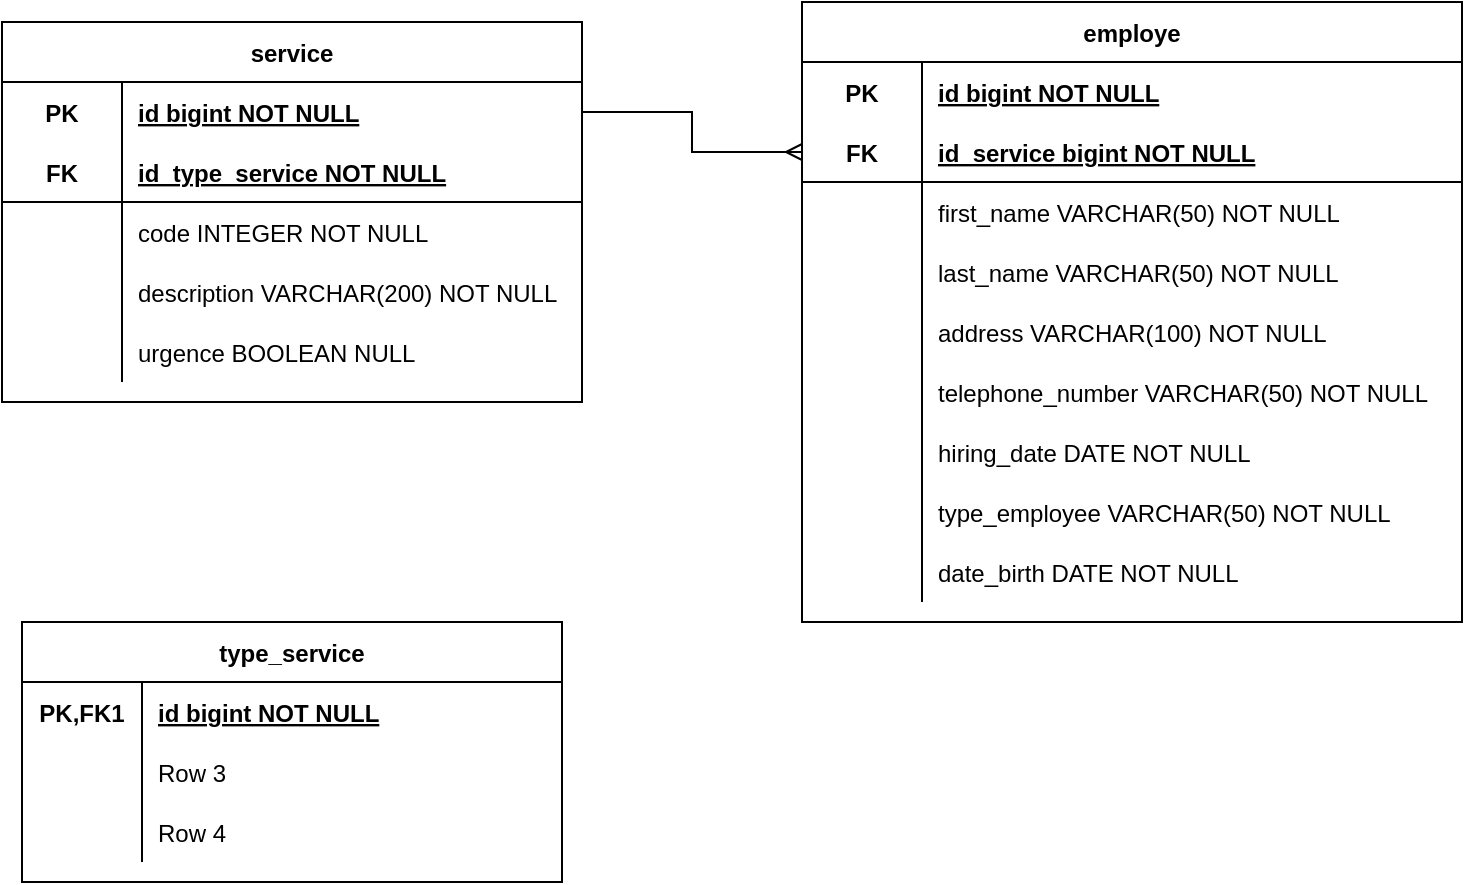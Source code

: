 <mxfile version="14.9.3" type="github">
  <diagram id="R2lEEEUBdFMjLlhIrx00" name="Page-1">
    <mxGraphModel dx="2272" dy="705" grid="1" gridSize="10" guides="1" tooltips="1" connect="1" arrows="1" fold="1" page="1" pageScale="1" pageWidth="850" pageHeight="1100" math="0" shadow="0" extFonts="Permanent Marker^https://fonts.googleapis.com/css?family=Permanent+Marker">
      <root>
        <mxCell id="0" />
        <mxCell id="1" parent="0" />
        <mxCell id="S0gjLGhWarH3GufDuR3c-13" value="employe" style="shape=table;startSize=30;container=1;collapsible=1;childLayout=tableLayout;fixedRows=1;rowLines=0;fontStyle=1;align=center;resizeLast=1;" vertex="1" parent="1">
          <mxGeometry x="170" y="100" width="330" height="310" as="geometry" />
        </mxCell>
        <mxCell id="S0gjLGhWarH3GufDuR3c-14" value="" style="shape=partialRectangle;collapsible=0;dropTarget=0;pointerEvents=0;fillColor=none;top=0;left=0;bottom=0;right=0;points=[[0,0.5],[1,0.5]];portConstraint=eastwest;" vertex="1" parent="S0gjLGhWarH3GufDuR3c-13">
          <mxGeometry y="30" width="330" height="30" as="geometry" />
        </mxCell>
        <mxCell id="S0gjLGhWarH3GufDuR3c-15" value="PK" style="shape=partialRectangle;connectable=0;fillColor=none;top=0;left=0;bottom=0;right=0;fontStyle=1;overflow=hidden;" vertex="1" parent="S0gjLGhWarH3GufDuR3c-14">
          <mxGeometry width="60" height="30" as="geometry" />
        </mxCell>
        <mxCell id="S0gjLGhWarH3GufDuR3c-16" value="id bigint NOT NULL" style="shape=partialRectangle;connectable=0;fillColor=none;top=0;left=0;bottom=0;right=0;align=left;spacingLeft=6;fontStyle=5;overflow=hidden;" vertex="1" parent="S0gjLGhWarH3GufDuR3c-14">
          <mxGeometry x="60" width="270" height="30" as="geometry" />
        </mxCell>
        <mxCell id="S0gjLGhWarH3GufDuR3c-17" value="" style="shape=partialRectangle;collapsible=0;dropTarget=0;pointerEvents=0;fillColor=none;top=0;left=0;bottom=1;right=0;points=[[0,0.5],[1,0.5]];portConstraint=eastwest;" vertex="1" parent="S0gjLGhWarH3GufDuR3c-13">
          <mxGeometry y="60" width="330" height="30" as="geometry" />
        </mxCell>
        <mxCell id="S0gjLGhWarH3GufDuR3c-18" value="FK" style="shape=partialRectangle;connectable=0;fillColor=none;top=0;left=0;bottom=0;right=0;fontStyle=1;overflow=hidden;" vertex="1" parent="S0gjLGhWarH3GufDuR3c-17">
          <mxGeometry width="60" height="30" as="geometry" />
        </mxCell>
        <mxCell id="S0gjLGhWarH3GufDuR3c-19" value="	id_service bigint NOT NULL" style="shape=partialRectangle;connectable=0;fillColor=none;top=0;left=0;bottom=0;right=0;align=left;spacingLeft=6;fontStyle=5;overflow=hidden;" vertex="1" parent="S0gjLGhWarH3GufDuR3c-17">
          <mxGeometry x="60" width="270" height="30" as="geometry" />
        </mxCell>
        <mxCell id="S0gjLGhWarH3GufDuR3c-20" value="" style="shape=partialRectangle;collapsible=0;dropTarget=0;pointerEvents=0;fillColor=none;top=0;left=0;bottom=0;right=0;points=[[0,0.5],[1,0.5]];portConstraint=eastwest;" vertex="1" parent="S0gjLGhWarH3GufDuR3c-13">
          <mxGeometry y="90" width="330" height="30" as="geometry" />
        </mxCell>
        <mxCell id="S0gjLGhWarH3GufDuR3c-21" value="" style="shape=partialRectangle;connectable=0;fillColor=none;top=0;left=0;bottom=0;right=0;editable=1;overflow=hidden;" vertex="1" parent="S0gjLGhWarH3GufDuR3c-20">
          <mxGeometry width="60" height="30" as="geometry" />
        </mxCell>
        <mxCell id="S0gjLGhWarH3GufDuR3c-22" value="first_name VARCHAR(50) NOT NULL" style="shape=partialRectangle;connectable=0;fillColor=none;top=0;left=0;bottom=0;right=0;align=left;spacingLeft=6;overflow=hidden;" vertex="1" parent="S0gjLGhWarH3GufDuR3c-20">
          <mxGeometry x="60" width="270" height="30" as="geometry" />
        </mxCell>
        <mxCell id="S0gjLGhWarH3GufDuR3c-26" value="" style="shape=partialRectangle;collapsible=0;dropTarget=0;pointerEvents=0;fillColor=none;top=0;left=0;bottom=0;right=0;points=[[0,0.5],[1,0.5]];portConstraint=eastwest;" vertex="1" parent="S0gjLGhWarH3GufDuR3c-13">
          <mxGeometry y="120" width="330" height="30" as="geometry" />
        </mxCell>
        <mxCell id="S0gjLGhWarH3GufDuR3c-27" value="" style="shape=partialRectangle;connectable=0;fillColor=none;top=0;left=0;bottom=0;right=0;editable=1;overflow=hidden;" vertex="1" parent="S0gjLGhWarH3GufDuR3c-26">
          <mxGeometry width="60" height="30" as="geometry" />
        </mxCell>
        <mxCell id="S0gjLGhWarH3GufDuR3c-28" value="last_name VARCHAR(50) NOT NULL" style="shape=partialRectangle;connectable=0;fillColor=none;top=0;left=0;bottom=0;right=0;align=left;spacingLeft=6;overflow=hidden;" vertex="1" parent="S0gjLGhWarH3GufDuR3c-26">
          <mxGeometry x="60" width="270" height="30" as="geometry" />
        </mxCell>
        <mxCell id="S0gjLGhWarH3GufDuR3c-29" value="" style="shape=partialRectangle;collapsible=0;dropTarget=0;pointerEvents=0;fillColor=none;top=0;left=0;bottom=0;right=0;points=[[0,0.5],[1,0.5]];portConstraint=eastwest;" vertex="1" parent="S0gjLGhWarH3GufDuR3c-13">
          <mxGeometry y="150" width="330" height="30" as="geometry" />
        </mxCell>
        <mxCell id="S0gjLGhWarH3GufDuR3c-30" value="" style="shape=partialRectangle;connectable=0;fillColor=none;top=0;left=0;bottom=0;right=0;editable=1;overflow=hidden;" vertex="1" parent="S0gjLGhWarH3GufDuR3c-29">
          <mxGeometry width="60" height="30" as="geometry" />
        </mxCell>
        <mxCell id="S0gjLGhWarH3GufDuR3c-31" value="address VARCHAR(100) NOT NULL" style="shape=partialRectangle;connectable=0;fillColor=none;top=0;left=0;bottom=0;right=0;align=left;spacingLeft=6;overflow=hidden;" vertex="1" parent="S0gjLGhWarH3GufDuR3c-29">
          <mxGeometry x="60" width="270" height="30" as="geometry" />
        </mxCell>
        <mxCell id="S0gjLGhWarH3GufDuR3c-32" value="" style="shape=partialRectangle;collapsible=0;dropTarget=0;pointerEvents=0;fillColor=none;top=0;left=0;bottom=0;right=0;points=[[0,0.5],[1,0.5]];portConstraint=eastwest;" vertex="1" parent="S0gjLGhWarH3GufDuR3c-13">
          <mxGeometry y="180" width="330" height="30" as="geometry" />
        </mxCell>
        <mxCell id="S0gjLGhWarH3GufDuR3c-33" value="" style="shape=partialRectangle;connectable=0;fillColor=none;top=0;left=0;bottom=0;right=0;editable=1;overflow=hidden;" vertex="1" parent="S0gjLGhWarH3GufDuR3c-32">
          <mxGeometry width="60" height="30" as="geometry" />
        </mxCell>
        <mxCell id="S0gjLGhWarH3GufDuR3c-34" value="telephone_number VARCHAR(50) NOT NULL" style="shape=partialRectangle;connectable=0;fillColor=none;top=0;left=0;bottom=0;right=0;align=left;spacingLeft=6;overflow=hidden;" vertex="1" parent="S0gjLGhWarH3GufDuR3c-32">
          <mxGeometry x="60" width="270" height="30" as="geometry" />
        </mxCell>
        <mxCell id="S0gjLGhWarH3GufDuR3c-35" value="" style="shape=partialRectangle;collapsible=0;dropTarget=0;pointerEvents=0;fillColor=none;top=0;left=0;bottom=0;right=0;points=[[0,0.5],[1,0.5]];portConstraint=eastwest;" vertex="1" parent="S0gjLGhWarH3GufDuR3c-13">
          <mxGeometry y="210" width="330" height="30" as="geometry" />
        </mxCell>
        <mxCell id="S0gjLGhWarH3GufDuR3c-36" value="" style="shape=partialRectangle;connectable=0;fillColor=none;top=0;left=0;bottom=0;right=0;editable=1;overflow=hidden;" vertex="1" parent="S0gjLGhWarH3GufDuR3c-35">
          <mxGeometry width="60" height="30" as="geometry" />
        </mxCell>
        <mxCell id="S0gjLGhWarH3GufDuR3c-37" value="hiring_date DATE NOT NULL" style="shape=partialRectangle;connectable=0;fillColor=none;top=0;left=0;bottom=0;right=0;align=left;spacingLeft=6;overflow=hidden;" vertex="1" parent="S0gjLGhWarH3GufDuR3c-35">
          <mxGeometry x="60" width="270" height="30" as="geometry" />
        </mxCell>
        <mxCell id="S0gjLGhWarH3GufDuR3c-38" value="" style="shape=partialRectangle;collapsible=0;dropTarget=0;pointerEvents=0;fillColor=none;top=0;left=0;bottom=0;right=0;points=[[0,0.5],[1,0.5]];portConstraint=eastwest;" vertex="1" parent="S0gjLGhWarH3GufDuR3c-13">
          <mxGeometry y="240" width="330" height="30" as="geometry" />
        </mxCell>
        <mxCell id="S0gjLGhWarH3GufDuR3c-39" value="" style="shape=partialRectangle;connectable=0;fillColor=none;top=0;left=0;bottom=0;right=0;editable=1;overflow=hidden;" vertex="1" parent="S0gjLGhWarH3GufDuR3c-38">
          <mxGeometry width="60" height="30" as="geometry" />
        </mxCell>
        <mxCell id="S0gjLGhWarH3GufDuR3c-40" value="type_employee VARCHAR(50) NOT NULL" style="shape=partialRectangle;connectable=0;fillColor=none;top=0;left=0;bottom=0;right=0;align=left;spacingLeft=6;overflow=hidden;" vertex="1" parent="S0gjLGhWarH3GufDuR3c-38">
          <mxGeometry x="60" width="270" height="30" as="geometry" />
        </mxCell>
        <mxCell id="S0gjLGhWarH3GufDuR3c-23" value="" style="shape=partialRectangle;collapsible=0;dropTarget=0;pointerEvents=0;fillColor=none;top=0;left=0;bottom=0;right=0;points=[[0,0.5],[1,0.5]];portConstraint=eastwest;" vertex="1" parent="S0gjLGhWarH3GufDuR3c-13">
          <mxGeometry y="270" width="330" height="30" as="geometry" />
        </mxCell>
        <mxCell id="S0gjLGhWarH3GufDuR3c-24" value="" style="shape=partialRectangle;connectable=0;fillColor=none;top=0;left=0;bottom=0;right=0;editable=1;overflow=hidden;" vertex="1" parent="S0gjLGhWarH3GufDuR3c-23">
          <mxGeometry width="60" height="30" as="geometry" />
        </mxCell>
        <mxCell id="S0gjLGhWarH3GufDuR3c-25" value="date_birth DATE NOT NULL" style="shape=partialRectangle;connectable=0;fillColor=none;top=0;left=0;bottom=0;right=0;align=left;spacingLeft=6;overflow=hidden;" vertex="1" parent="S0gjLGhWarH3GufDuR3c-23">
          <mxGeometry x="60" width="270" height="30" as="geometry" />
        </mxCell>
        <mxCell id="S0gjLGhWarH3GufDuR3c-41" value="service" style="shape=table;startSize=30;container=1;collapsible=1;childLayout=tableLayout;fixedRows=1;rowLines=0;fontStyle=1;align=center;resizeLast=1;" vertex="1" parent="1">
          <mxGeometry x="-230" y="110" width="290" height="190" as="geometry" />
        </mxCell>
        <mxCell id="S0gjLGhWarH3GufDuR3c-42" value="" style="shape=partialRectangle;collapsible=0;dropTarget=0;pointerEvents=0;fillColor=none;top=0;left=0;bottom=0;right=0;points=[[0,0.5],[1,0.5]];portConstraint=eastwest;" vertex="1" parent="S0gjLGhWarH3GufDuR3c-41">
          <mxGeometry y="30" width="290" height="30" as="geometry" />
        </mxCell>
        <mxCell id="S0gjLGhWarH3GufDuR3c-43" value="PK" style="shape=partialRectangle;connectable=0;fillColor=none;top=0;left=0;bottom=0;right=0;fontStyle=1;overflow=hidden;" vertex="1" parent="S0gjLGhWarH3GufDuR3c-42">
          <mxGeometry width="60" height="30" as="geometry" />
        </mxCell>
        <mxCell id="S0gjLGhWarH3GufDuR3c-44" value="id bigint NOT NULL" style="shape=partialRectangle;connectable=0;fillColor=none;top=0;left=0;bottom=0;right=0;align=left;spacingLeft=6;fontStyle=5;overflow=hidden;" vertex="1" parent="S0gjLGhWarH3GufDuR3c-42">
          <mxGeometry x="60" width="230" height="30" as="geometry" />
        </mxCell>
        <mxCell id="S0gjLGhWarH3GufDuR3c-45" value="" style="shape=partialRectangle;collapsible=0;dropTarget=0;pointerEvents=0;fillColor=none;top=0;left=0;bottom=1;right=0;points=[[0,0.5],[1,0.5]];portConstraint=eastwest;" vertex="1" parent="S0gjLGhWarH3GufDuR3c-41">
          <mxGeometry y="60" width="290" height="30" as="geometry" />
        </mxCell>
        <mxCell id="S0gjLGhWarH3GufDuR3c-46" value="FK" style="shape=partialRectangle;connectable=0;fillColor=none;top=0;left=0;bottom=0;right=0;fontStyle=1;overflow=hidden;" vertex="1" parent="S0gjLGhWarH3GufDuR3c-45">
          <mxGeometry width="60" height="30" as="geometry" />
        </mxCell>
        <mxCell id="S0gjLGhWarH3GufDuR3c-47" value="id_type_service NOT NULL" style="shape=partialRectangle;connectable=0;fillColor=none;top=0;left=0;bottom=0;right=0;align=left;spacingLeft=6;fontStyle=5;overflow=hidden;" vertex="1" parent="S0gjLGhWarH3GufDuR3c-45">
          <mxGeometry x="60" width="230" height="30" as="geometry" />
        </mxCell>
        <mxCell id="S0gjLGhWarH3GufDuR3c-48" value="" style="shape=partialRectangle;collapsible=0;dropTarget=0;pointerEvents=0;fillColor=none;top=0;left=0;bottom=0;right=0;points=[[0,0.5],[1,0.5]];portConstraint=eastwest;" vertex="1" parent="S0gjLGhWarH3GufDuR3c-41">
          <mxGeometry y="90" width="290" height="30" as="geometry" />
        </mxCell>
        <mxCell id="S0gjLGhWarH3GufDuR3c-49" value="" style="shape=partialRectangle;connectable=0;fillColor=none;top=0;left=0;bottom=0;right=0;editable=1;overflow=hidden;" vertex="1" parent="S0gjLGhWarH3GufDuR3c-48">
          <mxGeometry width="60" height="30" as="geometry" />
        </mxCell>
        <mxCell id="S0gjLGhWarH3GufDuR3c-50" value="code INTEGER NOT NULL" style="shape=partialRectangle;connectable=0;fillColor=none;top=0;left=0;bottom=0;right=0;align=left;spacingLeft=6;overflow=hidden;" vertex="1" parent="S0gjLGhWarH3GufDuR3c-48">
          <mxGeometry x="60" width="230" height="30" as="geometry" />
        </mxCell>
        <mxCell id="S0gjLGhWarH3GufDuR3c-51" value="" style="shape=partialRectangle;collapsible=0;dropTarget=0;pointerEvents=0;fillColor=none;top=0;left=0;bottom=0;right=0;points=[[0,0.5],[1,0.5]];portConstraint=eastwest;" vertex="1" parent="S0gjLGhWarH3GufDuR3c-41">
          <mxGeometry y="120" width="290" height="30" as="geometry" />
        </mxCell>
        <mxCell id="S0gjLGhWarH3GufDuR3c-52" value="" style="shape=partialRectangle;connectable=0;fillColor=none;top=0;left=0;bottom=0;right=0;editable=1;overflow=hidden;" vertex="1" parent="S0gjLGhWarH3GufDuR3c-51">
          <mxGeometry width="60" height="30" as="geometry" />
        </mxCell>
        <mxCell id="S0gjLGhWarH3GufDuR3c-53" value="description VARCHAR(200) NOT NULL" style="shape=partialRectangle;connectable=0;fillColor=none;top=0;left=0;bottom=0;right=0;align=left;spacingLeft=6;overflow=hidden;" vertex="1" parent="S0gjLGhWarH3GufDuR3c-51">
          <mxGeometry x="60" width="230" height="30" as="geometry" />
        </mxCell>
        <mxCell id="S0gjLGhWarH3GufDuR3c-67" value="" style="shape=partialRectangle;collapsible=0;dropTarget=0;pointerEvents=0;fillColor=none;top=0;left=0;bottom=0;right=0;points=[[0,0.5],[1,0.5]];portConstraint=eastwest;" vertex="1" parent="S0gjLGhWarH3GufDuR3c-41">
          <mxGeometry y="150" width="290" height="30" as="geometry" />
        </mxCell>
        <mxCell id="S0gjLGhWarH3GufDuR3c-68" value="" style="shape=partialRectangle;connectable=0;fillColor=none;top=0;left=0;bottom=0;right=0;editable=1;overflow=hidden;" vertex="1" parent="S0gjLGhWarH3GufDuR3c-67">
          <mxGeometry width="60" height="30" as="geometry" />
        </mxCell>
        <mxCell id="S0gjLGhWarH3GufDuR3c-69" value="urgence BOOLEAN NULL" style="shape=partialRectangle;connectable=0;fillColor=none;top=0;left=0;bottom=0;right=0;align=left;spacingLeft=6;overflow=hidden;" vertex="1" parent="S0gjLGhWarH3GufDuR3c-67">
          <mxGeometry x="60" width="230" height="30" as="geometry" />
        </mxCell>
        <mxCell id="S0gjLGhWarH3GufDuR3c-54" value="type_service" style="shape=table;startSize=30;container=1;collapsible=1;childLayout=tableLayout;fixedRows=1;rowLines=0;fontStyle=1;align=center;resizeLast=1;" vertex="1" parent="1">
          <mxGeometry x="-220" y="410" width="270" height="130" as="geometry" />
        </mxCell>
        <mxCell id="S0gjLGhWarH3GufDuR3c-55" value="" style="shape=partialRectangle;collapsible=0;dropTarget=0;pointerEvents=0;fillColor=none;top=0;left=0;bottom=0;right=0;points=[[0,0.5],[1,0.5]];portConstraint=eastwest;" vertex="1" parent="S0gjLGhWarH3GufDuR3c-54">
          <mxGeometry y="30" width="270" height="30" as="geometry" />
        </mxCell>
        <mxCell id="S0gjLGhWarH3GufDuR3c-56" value="PK,FK1" style="shape=partialRectangle;connectable=0;fillColor=none;top=0;left=0;bottom=0;right=0;fontStyle=1;overflow=hidden;" vertex="1" parent="S0gjLGhWarH3GufDuR3c-55">
          <mxGeometry width="60" height="30" as="geometry" />
        </mxCell>
        <mxCell id="S0gjLGhWarH3GufDuR3c-57" value="id bigint NOT NULL" style="shape=partialRectangle;connectable=0;fillColor=none;top=0;left=0;bottom=0;right=0;align=left;spacingLeft=6;fontStyle=5;overflow=hidden;" vertex="1" parent="S0gjLGhWarH3GufDuR3c-55">
          <mxGeometry x="60" width="210" height="30" as="geometry" />
        </mxCell>
        <mxCell id="S0gjLGhWarH3GufDuR3c-61" value="" style="shape=partialRectangle;collapsible=0;dropTarget=0;pointerEvents=0;fillColor=none;top=0;left=0;bottom=0;right=0;points=[[0,0.5],[1,0.5]];portConstraint=eastwest;" vertex="1" parent="S0gjLGhWarH3GufDuR3c-54">
          <mxGeometry y="60" width="270" height="30" as="geometry" />
        </mxCell>
        <mxCell id="S0gjLGhWarH3GufDuR3c-62" value="" style="shape=partialRectangle;connectable=0;fillColor=none;top=0;left=0;bottom=0;right=0;editable=1;overflow=hidden;" vertex="1" parent="S0gjLGhWarH3GufDuR3c-61">
          <mxGeometry width="60" height="30" as="geometry" />
        </mxCell>
        <mxCell id="S0gjLGhWarH3GufDuR3c-63" value="Row 3" style="shape=partialRectangle;connectable=0;fillColor=none;top=0;left=0;bottom=0;right=0;align=left;spacingLeft=6;overflow=hidden;" vertex="1" parent="S0gjLGhWarH3GufDuR3c-61">
          <mxGeometry x="60" width="210" height="30" as="geometry" />
        </mxCell>
        <mxCell id="S0gjLGhWarH3GufDuR3c-64" value="" style="shape=partialRectangle;collapsible=0;dropTarget=0;pointerEvents=0;fillColor=none;top=0;left=0;bottom=0;right=0;points=[[0,0.5],[1,0.5]];portConstraint=eastwest;" vertex="1" parent="S0gjLGhWarH3GufDuR3c-54">
          <mxGeometry y="90" width="270" height="30" as="geometry" />
        </mxCell>
        <mxCell id="S0gjLGhWarH3GufDuR3c-65" value="" style="shape=partialRectangle;connectable=0;fillColor=none;top=0;left=0;bottom=0;right=0;editable=1;overflow=hidden;" vertex="1" parent="S0gjLGhWarH3GufDuR3c-64">
          <mxGeometry width="60" height="30" as="geometry" />
        </mxCell>
        <mxCell id="S0gjLGhWarH3GufDuR3c-66" value="Row 4" style="shape=partialRectangle;connectable=0;fillColor=none;top=0;left=0;bottom=0;right=0;align=left;spacingLeft=6;overflow=hidden;" vertex="1" parent="S0gjLGhWarH3GufDuR3c-64">
          <mxGeometry x="60" width="210" height="30" as="geometry" />
        </mxCell>
        <mxCell id="S0gjLGhWarH3GufDuR3c-72" style="edgeStyle=orthogonalEdgeStyle;rounded=0;orthogonalLoop=1;jettySize=auto;html=1;exitX=1;exitY=0.5;exitDx=0;exitDy=0;entryX=0;entryY=0.5;entryDx=0;entryDy=0;endArrow=ERmany;endFill=0;" edge="1" parent="1" source="S0gjLGhWarH3GufDuR3c-42" target="S0gjLGhWarH3GufDuR3c-17">
          <mxGeometry relative="1" as="geometry" />
        </mxCell>
      </root>
    </mxGraphModel>
  </diagram>
</mxfile>
